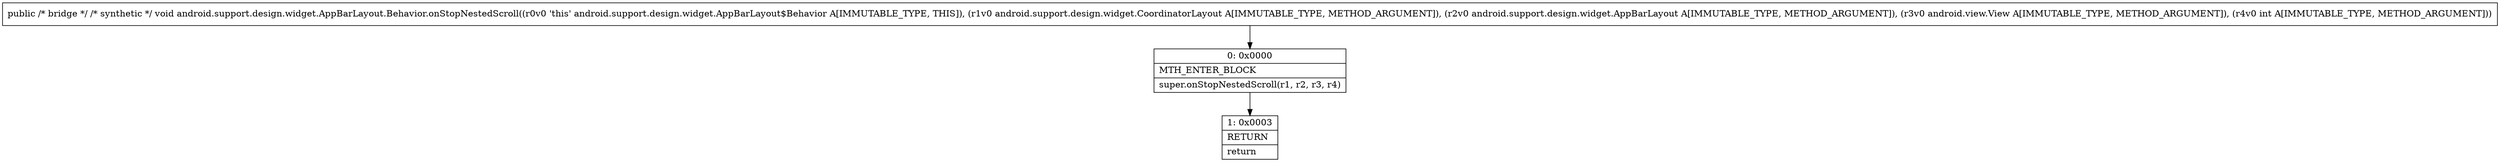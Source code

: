 digraph "CFG forandroid.support.design.widget.AppBarLayout.Behavior.onStopNestedScroll(Landroid\/support\/design\/widget\/CoordinatorLayout;Landroid\/support\/design\/widget\/AppBarLayout;Landroid\/view\/View;I)V" {
Node_0 [shape=record,label="{0\:\ 0x0000|MTH_ENTER_BLOCK\l|super.onStopNestedScroll(r1, r2, r3, r4)\l}"];
Node_1 [shape=record,label="{1\:\ 0x0003|RETURN\l|return\l}"];
MethodNode[shape=record,label="{public \/* bridge *\/ \/* synthetic *\/ void android.support.design.widget.AppBarLayout.Behavior.onStopNestedScroll((r0v0 'this' android.support.design.widget.AppBarLayout$Behavior A[IMMUTABLE_TYPE, THIS]), (r1v0 android.support.design.widget.CoordinatorLayout A[IMMUTABLE_TYPE, METHOD_ARGUMENT]), (r2v0 android.support.design.widget.AppBarLayout A[IMMUTABLE_TYPE, METHOD_ARGUMENT]), (r3v0 android.view.View A[IMMUTABLE_TYPE, METHOD_ARGUMENT]), (r4v0 int A[IMMUTABLE_TYPE, METHOD_ARGUMENT])) }"];
MethodNode -> Node_0;
Node_0 -> Node_1;
}

